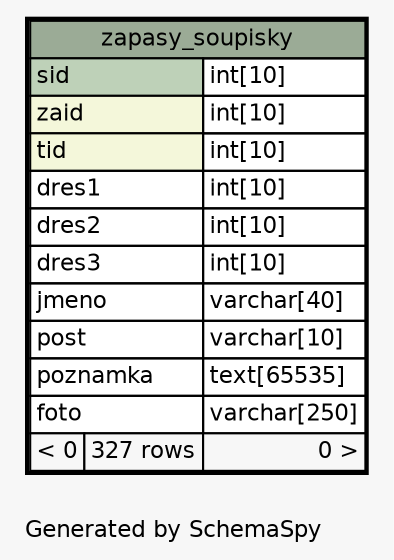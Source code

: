 // dot 2.38.0 on Mac OS X 10.9.4
// SchemaSpy rev 590
digraph "oneDegreeRelationshipsDiagram" {
  graph [
    rankdir="RL"
    bgcolor="#f7f7f7"
    label="\nGenerated by SchemaSpy"
    labeljust="l"
    nodesep="0.18"
    ranksep="0.46"
    fontname="Helvetica"
    fontsize="11"
  ];
  node [
    fontname="Helvetica"
    fontsize="11"
    shape="plaintext"
  ];
  edge [
    arrowsize="0.8"
  ];
  "zapasy_soupisky" [
    label=<
    <TABLE BORDER="2" CELLBORDER="1" CELLSPACING="0" BGCOLOR="#ffffff">
      <TR><TD COLSPAN="3" BGCOLOR="#9bab96" ALIGN="CENTER">zapasy_soupisky</TD></TR>
      <TR><TD PORT="sid" COLSPAN="2" BGCOLOR="#bed1b8" ALIGN="LEFT">sid</TD><TD PORT="sid.type" ALIGN="LEFT">int[10]</TD></TR>
      <TR><TD PORT="zaid" COLSPAN="2" BGCOLOR="#f4f7da" ALIGN="LEFT">zaid</TD><TD PORT="zaid.type" ALIGN="LEFT">int[10]</TD></TR>
      <TR><TD PORT="tid" COLSPAN="2" BGCOLOR="#f4f7da" ALIGN="LEFT">tid</TD><TD PORT="tid.type" ALIGN="LEFT">int[10]</TD></TR>
      <TR><TD PORT="dres1" COLSPAN="2" ALIGN="LEFT">dres1</TD><TD PORT="dres1.type" ALIGN="LEFT">int[10]</TD></TR>
      <TR><TD PORT="dres2" COLSPAN="2" ALIGN="LEFT">dres2</TD><TD PORT="dres2.type" ALIGN="LEFT">int[10]</TD></TR>
      <TR><TD PORT="dres3" COLSPAN="2" ALIGN="LEFT">dres3</TD><TD PORT="dres3.type" ALIGN="LEFT">int[10]</TD></TR>
      <TR><TD PORT="jmeno" COLSPAN="2" ALIGN="LEFT">jmeno</TD><TD PORT="jmeno.type" ALIGN="LEFT">varchar[40]</TD></TR>
      <TR><TD PORT="post" COLSPAN="2" ALIGN="LEFT">post</TD><TD PORT="post.type" ALIGN="LEFT">varchar[10]</TD></TR>
      <TR><TD PORT="poznamka" COLSPAN="2" ALIGN="LEFT">poznamka</TD><TD PORT="poznamka.type" ALIGN="LEFT">text[65535]</TD></TR>
      <TR><TD PORT="foto" COLSPAN="2" ALIGN="LEFT">foto</TD><TD PORT="foto.type" ALIGN="LEFT">varchar[250]</TD></TR>
      <TR><TD ALIGN="LEFT" BGCOLOR="#f7f7f7">&lt; 0</TD><TD ALIGN="RIGHT" BGCOLOR="#f7f7f7">327 rows</TD><TD ALIGN="RIGHT" BGCOLOR="#f7f7f7">0 &gt;</TD></TR>
    </TABLE>>
    URL="zapasy_soupisky.html"
    tooltip="zapasy_soupisky"
  ];
}
